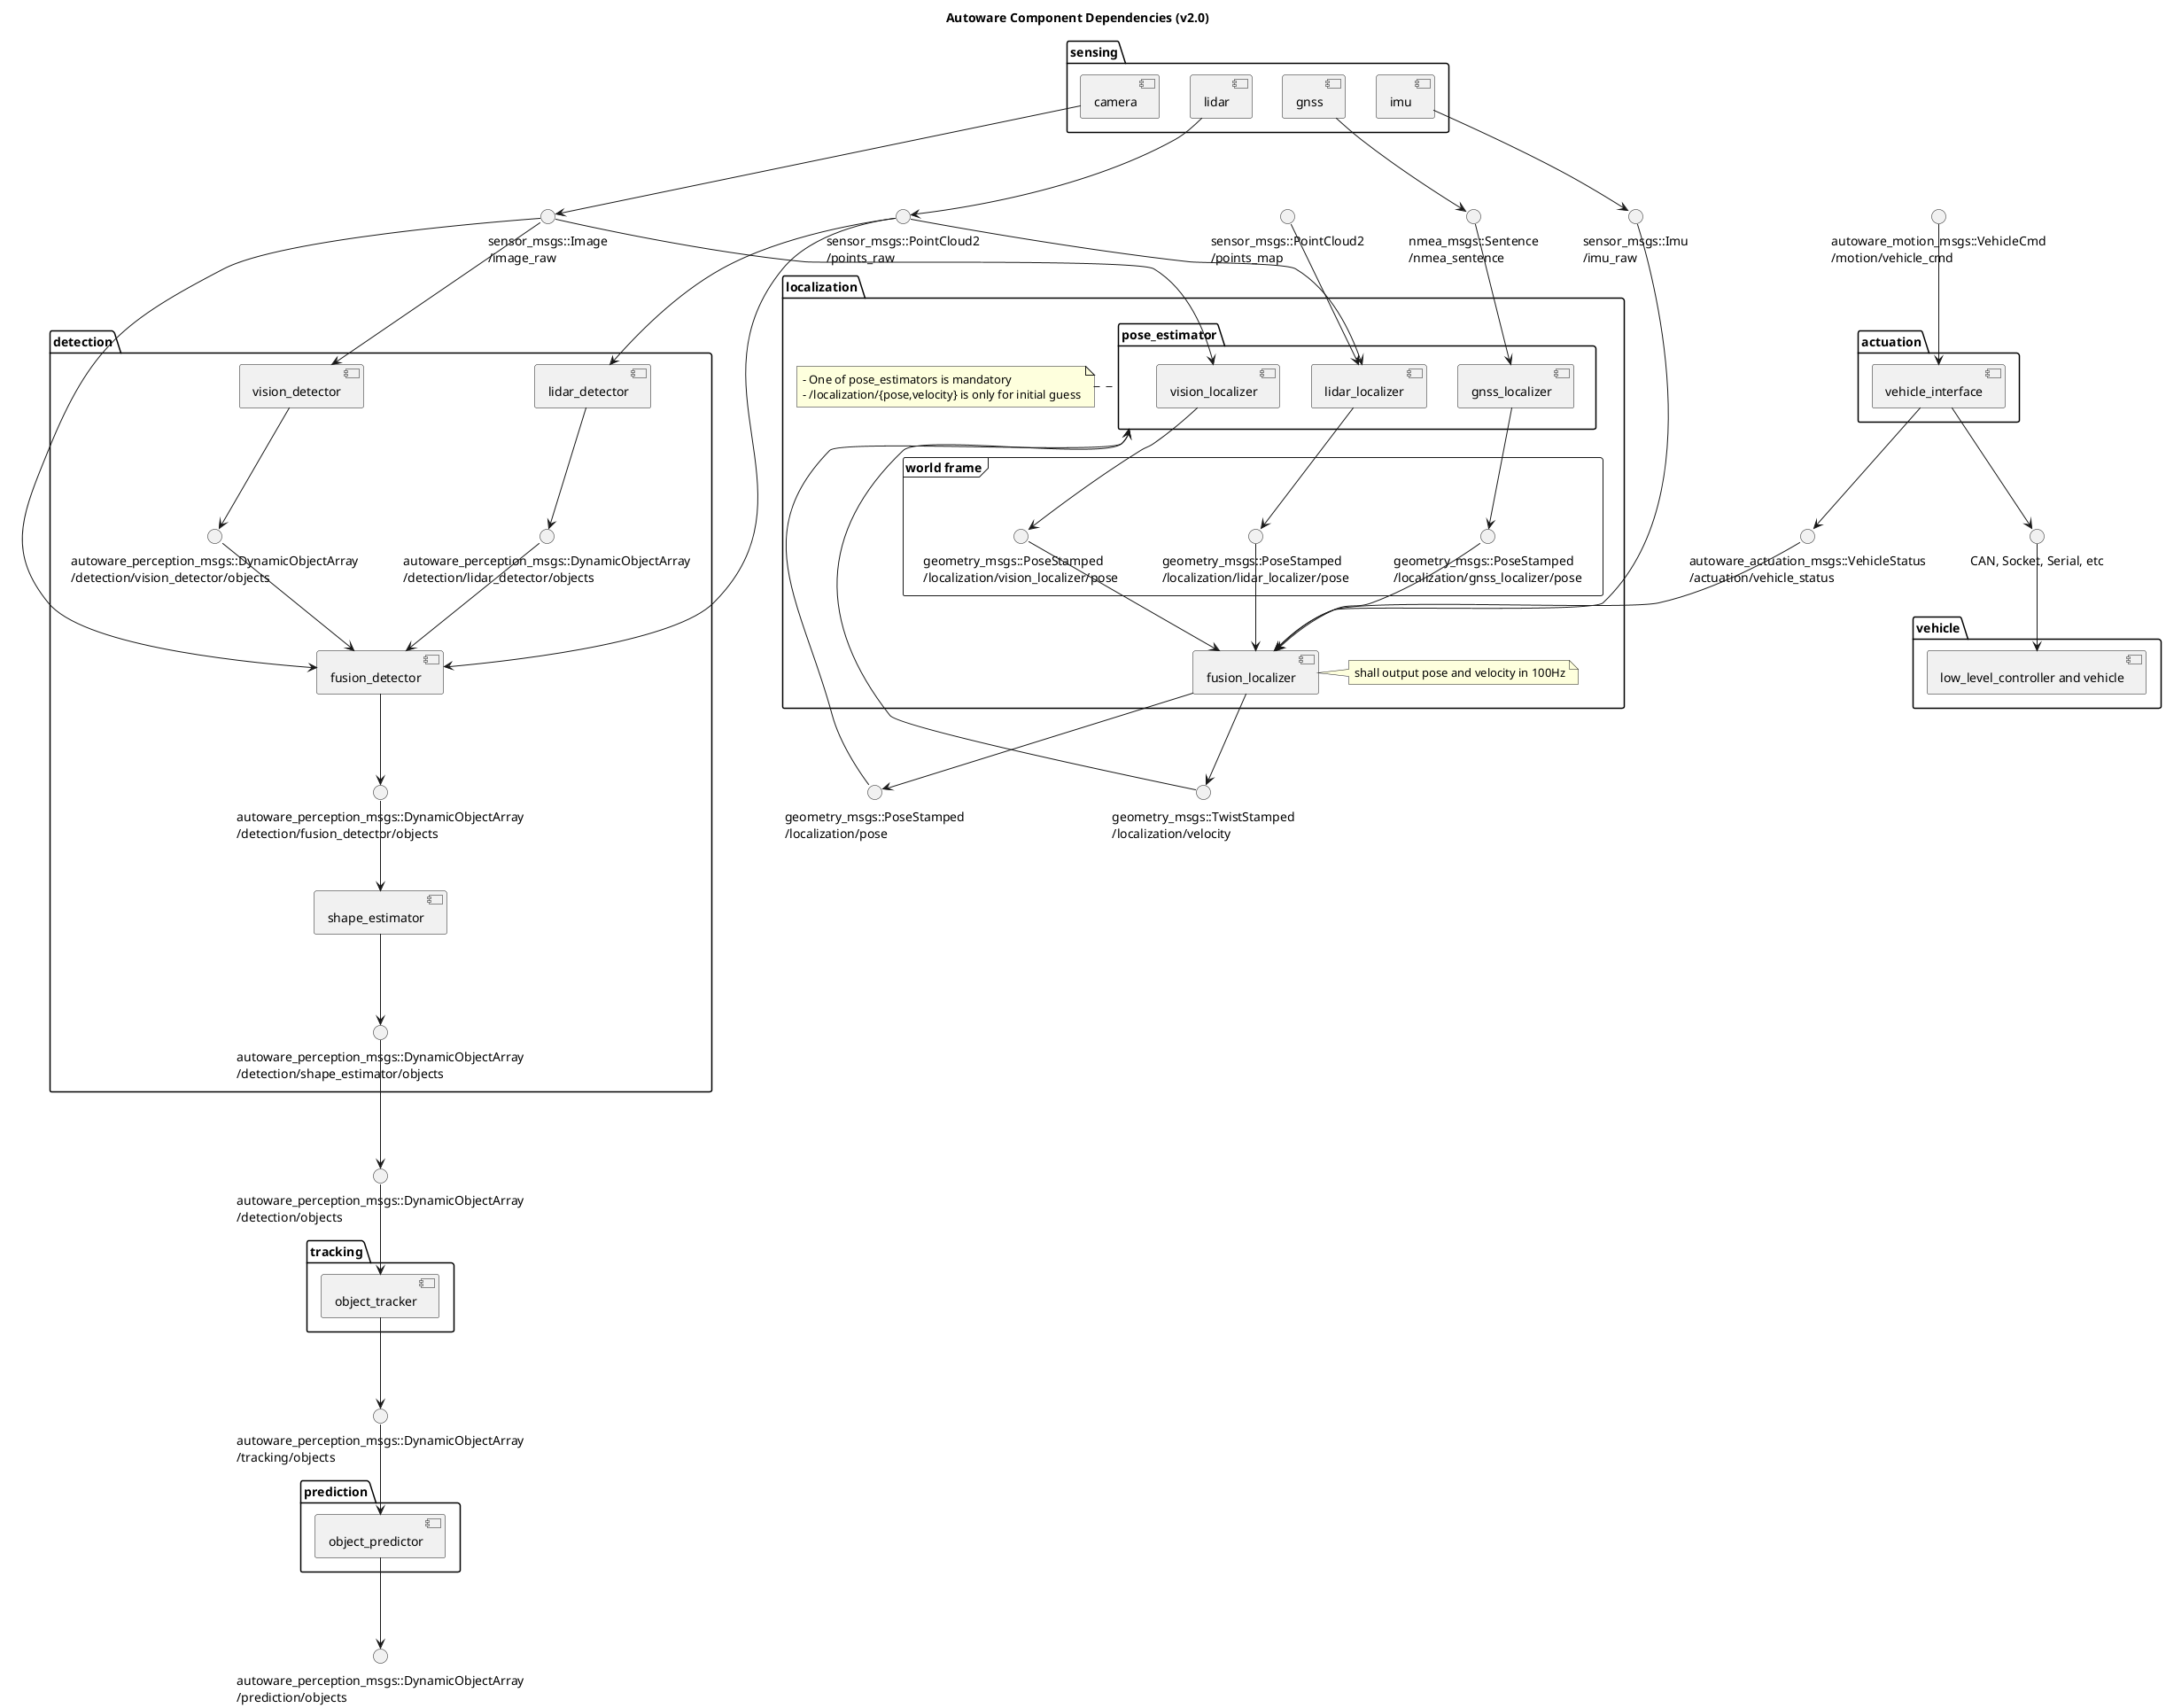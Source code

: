 @startuml

title Autoware Component Dependencies (v2.0)

() "sensor_msgs::Image\n/image_raw" as image_raw
() "sensor_msgs::PointCloud2\n/points_raw" as points_raw
() "sensor_msgs::Imu\n/imu_raw" as imu_raw 
() "nmea_msgs::Sentence\n/nmea_sentence" as nmea_sentence

folder sensing {
    [camera]
    'outputs
    camera --> image_raw

    [lidar]
    'outputs
    lidar --> points_raw

    [imu]
    'outputs
    imu --> imu_raw

    [gnss]
    'outputs
    gnss --> nmea_sentence
}

() "autoware_motion_msgs::Motion\n/actuation/vehicle_status" as vehicle_status

'() "autoware_perception_msgs::TrafficLight\n/detection/traffic_light_color" as traffic_light_color
() "autoware_perception_msgs::DynamicObjectArray\n/detection/objects" as objects_fused

folder detection {
    () "autoware_perception_msgs::DynamicObjectArray\n/detection/vision_detector/objects" as detected_objects_vision
    () "autoware_perception_msgs::DynamicObjectArray\n/detection/lidar_detector/objects" as detected_objects_lidar
    () "autoware_perception_msgs::DynamicObjectArray\n/detection/fusion_detector/objects" as detected_objects_fused
    () "autoware_perception_msgs::DynamicObjectArray\n/detection/shape_estimator/objects" as shape_estimated_objects


    [vision_detector]
    'inputs
    image_raw --> vision_detector
    'outputs
    vision_detector --> detected_objects_vision

    [lidar_detector]
    'inputs
    points_raw --> lidar_detector
    'outputs
    lidar_detector --> detected_objects_lidar

    [fusion_detector]
    'inputs
    image_raw --> fusion_detector
    points_raw --> fusion_detector
    detected_objects_vision --> fusion_detector
    detected_objects_lidar --> fusion_detector
    'outputs
    fusion_detector --> detected_objects_fused

    [shape_estimator]
    'inputs
    detected_objects_fused --> shape_estimator
    'outputs
    shape_estimator --> shape_estimated_objects

    'connection
    shape_estimated_objects --> objects_fused

    '[trafficlight_recognizer]
    'inputs
    'image_raw --> trafficlight_recognizer
    'outputs
    'trafficlight_recognizer --> traffic_light_color
}

() "autoware_perception_msgs::DynamicObjectArray\n/tracking/objects" as objects_tracked


folder tracking {
    [object_tracker]
    'inputs
    objects_fused --> object_tracker
    'outputs
    object_tracker --> objects_tracked
}

() "autoware_perception_msgs::DynamicObjectArray\n/prediction/objects" as objects_predicted

folder prediction {
    [object_predictor]
    'inputs
    objects_tracked --> object_predictor
    'outputs
    object_predictor --> objects_predicted
}

'lidar_localizer
() "sensor_msgs::PointCloud2\n/points_map" as points_map

'vel_pose_connect
() "geometry_msgs::PoseStamped\n/localization/pose" as current_pose
() "geometry_msgs::TwistStamped\n/localization/velocity" as current_velocity

folder localization {
    frame "world frame" {
        () "geometry_msgs::PoseStamped\n/localization/gnss_localizer/pose" as gnss_pose
        () "geometry_msgs::PoseStamped\n/localization/lidar_localizer/pose" as ndt_pose
        () "geometry_msgs::PoseStamped\n/localization/vision_localizer/pose" as vision_pose
    }

    folder pose_estimator {
        'inputs
        current_pose --> pose_estimator
        current_velocity --> pose_estimator

        [gnss_localizer]
        'inputs
        nmea_sentence --> gnss_localizer
        'outputs
        gnss_localizer --> gnss_pose

        [vision_localizer]
        'inputs
        image_raw --> vision_localizer
        'outputs
        vision_localizer --> vision_pose

        [lidar_localizer]
        'inputs
        points_raw --> lidar_localizer
        points_map --> lidar_localizer
        'outputs
        lidar_localizer --> ndt_pose
    }
    note left of pose_estimator
        - One of pose_estimators is mandatory
        - /localization/{pose,velocity} is only for initial guess
    end note

    [fusion_localizer]
    note right of fusion_localizer
        shall output pose and velocity in 100Hz
    end note
    'inputs
    gnss_pose --> fusion_localizer
    ndt_pose --> fusion_localizer
    vision_pose --> fusion_localizer
    vehicle_status --> fusion_localizer
    imu_raw --> fusion_localizer
    'outputs
    fusion_localizer --> current_pose
    fusion_localizer --> current_velocity
}

'() "autoware_msgs::ControlCommandStamped\n/ctrl_cmd" as ctrl_cmd

'folder mission {
'}

() "autoware_motion_msgs::VehicleCmd\n/motion/vehicle_cmd" as twist

'folder motion {
'    () "autoware_planning_msgs::Lane\n/motion/planner/waypoints" as final_waypoints
'    () "geometry_msgs::TwistStamped\n/motion/waypoint_follower/twist" as twist_cmd
'    () "geometry_msgs::TwistStamped\n/motion/motion_filter/twist" as twist_filtered
'    () "autoware_motion_msgs::VehicleCmd\n/motion/{type}/vehicle_cmd" as vehicle_cmd
'    () "autoware_motion_msgs::Pedal\n/motion/phisical_controller/pedal" as pedal
'
'    [velocity_planner and trajectory_planner] as motion_planner
'    'inputs
'    objects_predicted --> motion_planner
'    current_pose --> motion_planner
'    current_velocity --> motion_planner
'    'outputs
'    motion_planner --> final_waypoints
'
'    [waypoint_follower]
'    'inputs
'    final_waypoints --> waypoint_follower
'    'outputs
'    waypoint_follower --> twist_cmd
'    'waypoint_follower --> ctrl_cmd
'
'    [motion_filter]
'    'inputs
'    twist_cmd --> motion_filter
'    'outputs
'    motion_filter --> twist_filtered
'
'    [phisical_controller]
'    'inputs
'    twist_filtered --> phisical_controller
'    'outputs
'    phisical_controller --> pedal
'
'    [motion_interface]
'    'outputs
'    motion_interface --> vehicle_cmd
'
'    [motion_gateway]
'    'inputs
'    vehicle_cmd --> motion_gateway
'    twist_filtered --> motion_gateway
'    pedal --> motion_gateway
'    'outputs
'    motion_gateway --> twist
'}

() "CAN, Socket, Serial, etc" as vehicle_communication
() "autoware_actuation_msgs::VehicleStatus\n/actuation/vehicle_status" as vehicle_status

folder actuation {
    [vehicle_interface]
    'inputs
    twist --> vehicle_interface
    'outputs
    vehicle_interface --> vehicle_status
    vehicle_interface --> vehicle_communication
}

folder vehicle {
    [low_level_controller and vehicle] as low_level_controller
    'inputs
    vehicle_communication --> low_level_controller
}

@enduml
